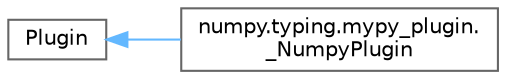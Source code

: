 digraph "Graphical Class Hierarchy"
{
 // LATEX_PDF_SIZE
  bgcolor="transparent";
  edge [fontname=Helvetica,fontsize=10,labelfontname=Helvetica,labelfontsize=10];
  node [fontname=Helvetica,fontsize=10,shape=box,height=0.2,width=0.4];
  rankdir="LR";
  Node0 [id="Node000000",label="Plugin",height=0.2,width=0.4,color="grey40", fillcolor="white", style="filled",URL="$db/df9/classPlugin.html",tooltip=" "];
  Node0 -> Node1 [id="edge4936_Node000000_Node000001",dir="back",color="steelblue1",style="solid",tooltip=" "];
  Node1 [id="Node000001",label="numpy.typing.mypy_plugin.\l_NumpyPlugin",height=0.2,width=0.4,color="grey40", fillcolor="white", style="filled",URL="$db/df1/classnumpy_1_1typing_1_1mypy__plugin_1_1__NumpyPlugin.html",tooltip=" "];
}
